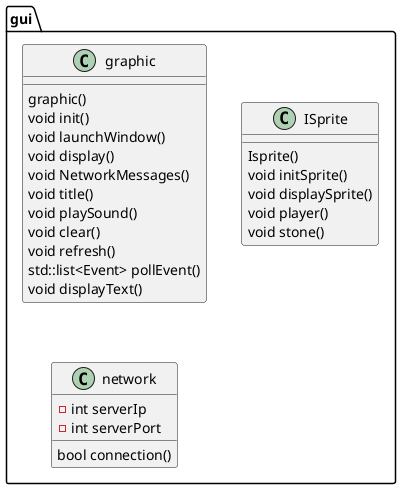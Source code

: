 @startuml

package gui
{
    class graphic {
        graphic()
        void init()
        void launchWindow()
        void display()
        void NetworkMessages()
        void title()
        void playSound()
        void clear()
        void refresh()
        std::list<Event> pollEvent()
        void displayText()
    }

    class ISprite {
        Isprite()
        void initSprite()
        void displaySprite()
        void player()
        void stone()
    }

    class network {
        bool connection()
        -int serverIp
        -int serverPort
    }
}

@enduml
